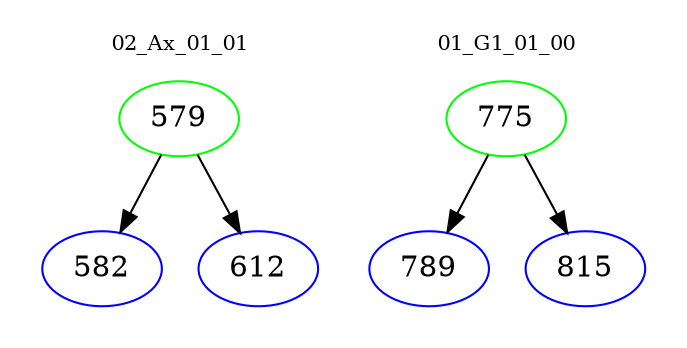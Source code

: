 digraph{
subgraph cluster_0 {
color = white
label = "02_Ax_01_01";
fontsize=10;
T0_579 [label="579", color="green"]
T0_579 -> T0_582 [color="black"]
T0_582 [label="582", color="blue"]
T0_579 -> T0_612 [color="black"]
T0_612 [label="612", color="blue"]
}
subgraph cluster_1 {
color = white
label = "01_G1_01_00";
fontsize=10;
T1_775 [label="775", color="green"]
T1_775 -> T1_789 [color="black"]
T1_789 [label="789", color="blue"]
T1_775 -> T1_815 [color="black"]
T1_815 [label="815", color="blue"]
}
}
